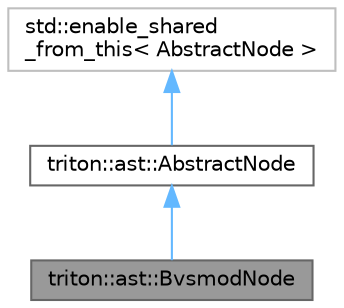 digraph "triton::ast::BvsmodNode"
{
 // LATEX_PDF_SIZE
  bgcolor="transparent";
  edge [fontname=Helvetica,fontsize=10,labelfontname=Helvetica,labelfontsize=10];
  node [fontname=Helvetica,fontsize=10,shape=box,height=0.2,width=0.4];
  Node1 [label="triton::ast::BvsmodNode",height=0.2,width=0.4,color="gray40", fillcolor="grey60", style="filled", fontcolor="black",tooltip="(bvsmod <expr1> <expr2>) node"];
  Node2 -> Node1 [dir="back",color="steelblue1",style="solid"];
  Node2 [label="triton::ast::AbstractNode",height=0.2,width=0.4,color="gray40", fillcolor="white", style="filled",URL="$classtriton_1_1ast_1_1AbstractNode.html",tooltip="Abstract node."];
  Node3 -> Node2 [dir="back",color="steelblue1",style="solid"];
  Node3 [label="std::enable_shared\l_from_this\< AbstractNode \>",height=0.2,width=0.4,color="grey75", fillcolor="white", style="filled",tooltip=" "];
}
